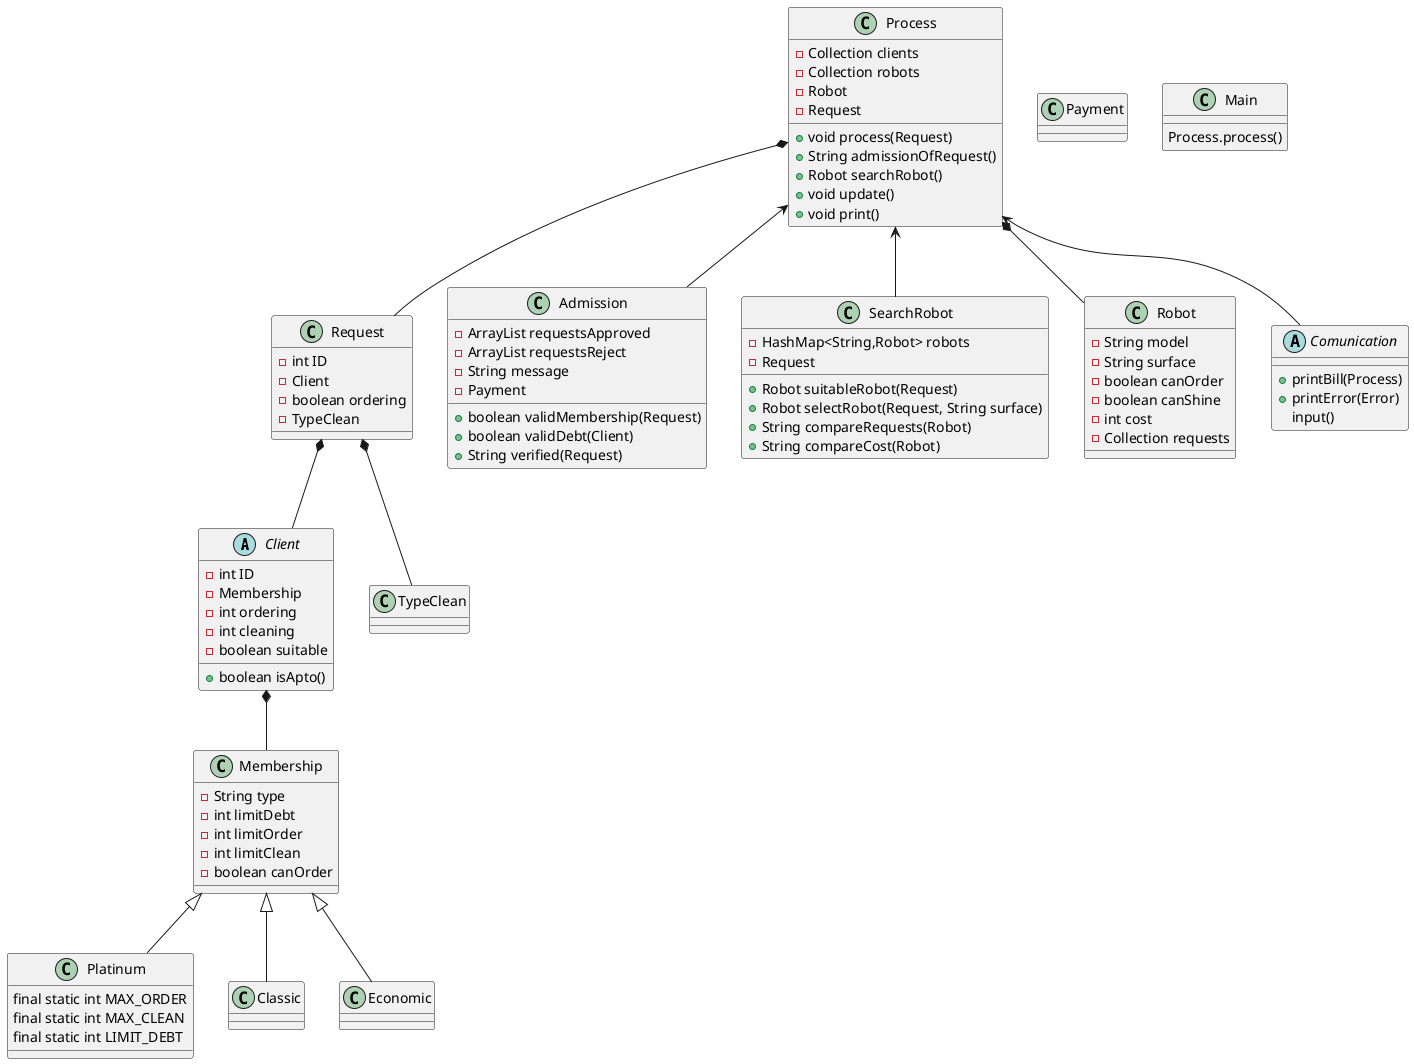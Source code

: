 @startuml
'https://plantuml.com/class-diagram

'array de pedidos hechos por robot

abstract Client
class Membership
class Platinum
class Classic
class Economic
class Request
class TypeClean
class Admission
class Process
class SearchRobot
class Payment
class Robot

Client *-- Membership
Membership <|-- Platinum
Membership <|-- Classic
Membership <|-- Economic
Process <-- Admission
Process <-- SearchRobot
Process <-- Comunication
Process *-- Robot
Process *-- Request
Request *-- Client
Request *-- TypeClean


abstract Comunication{
+printBill(Process)
+printError(Error)
input()
}

class Robot{
-String model
-String surface
-boolean canOrder
-boolean canShine
-int cost
-Collection requests
}

class Process{

-Collection clients
-Collection robots
-Robot
-Request

'llama a admission
+void process(Request)
+String admissionOfRequest()
+Robot searchRobot()
+void update()
+void print()


}

'posible clase
class Admission{
-ArrayList requestsApproved
-ArrayList requestsReject
-String message
-Payment
'-ArrayList clients

'ej: pedir un ordenamiento cuando no puede
+boolean validMembership(Request)
+boolean validDebt(Client)
+String verified(Request)


}


class SearchRobot{

-HashMap<String,Robot> robots
-Request

'llama a la funcion selectRobot y recibe el robot ideal
+ Robot suitableRobot(Request)
'recibe un request y realiza una iteracion
'en la colleccion robots donde compara los requerimientos
+ Robot selectRobot(Request, String surface)
'si es Platinum compara la cola que tiene con un min y se guarda la key
'si es el primero se fija si es null y lo asigna
+ String compareRequests(Robot)
'si no es platinum compara el costo con un min y guarda la key para devolverla
+ String compareCost(Robot)
}

'posible clase lo mismo arriba
class Main{

Process.process()

}

class Request{
-int ID
-Client
-boolean ordering
-TypeClean
'-String address?

}

abstract Client{
-int ID
-Membership
-int ordering
-int cleaning
-boolean suitable
'Collection requests
'String address?
+boolean isApto()
'return limitOrder > ordering && limitClean > cleaning
}

class Membership{
-String type
-int limitDebt
-int limitOrder
-int limitClean
-boolean canOrder
}

class Platinum{
final static int MAX_ORDER
final static int MAX_CLEAN
final static int LIMIT_DEBT
}

@enduml